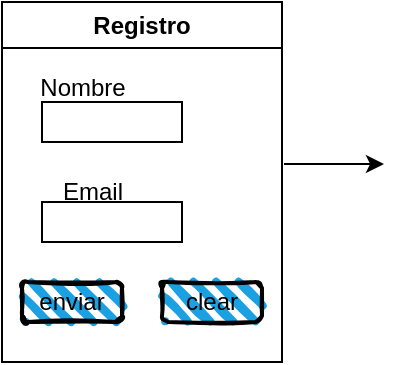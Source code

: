 <mxfile version="21.6.1" type="github">
  <diagram name="Página-1" id="iCWF2OASFUzqBn4Qq3Wk">
    <mxGraphModel dx="1114" dy="584" grid="1" gridSize="10" guides="1" tooltips="1" connect="1" arrows="1" fold="1" page="1" pageScale="1" pageWidth="827" pageHeight="1169" math="0" shadow="0">
      <root>
        <mxCell id="0" />
        <mxCell id="1" parent="0" />
        <mxCell id="Hev8tEymv11EYS9qXBb5-1" value="Registro" style="swimlane;whiteSpace=wrap;html=1;" parent="1" vertex="1">
          <mxGeometry x="50" y="20" width="140" height="180" as="geometry" />
        </mxCell>
        <mxCell id="Hev8tEymv11EYS9qXBb5-6" value="" style="whiteSpace=wrap;html=1;" parent="Hev8tEymv11EYS9qXBb5-1" vertex="1">
          <mxGeometry x="20" y="50" width="70" height="20" as="geometry" />
        </mxCell>
        <mxCell id="Hev8tEymv11EYS9qXBb5-8" value="" style="whiteSpace=wrap;html=1;" parent="Hev8tEymv11EYS9qXBb5-1" vertex="1">
          <mxGeometry x="20" y="100" width="70" height="20" as="geometry" />
        </mxCell>
        <mxCell id="Hev8tEymv11EYS9qXBb5-11" value="Email" style="text;html=1;align=center;verticalAlign=middle;resizable=0;points=[];autosize=1;strokeColor=none;fillColor=none;" parent="Hev8tEymv11EYS9qXBb5-1" vertex="1">
          <mxGeometry x="20" y="80" width="50" height="30" as="geometry" />
        </mxCell>
        <mxCell id="Hev8tEymv11EYS9qXBb5-12" value="enviar" style="rounded=1;whiteSpace=wrap;html=1;strokeWidth=2;fillWeight=4;hachureGap=8;hachureAngle=45;fillColor=#1ba1e2;sketch=1;" parent="Hev8tEymv11EYS9qXBb5-1" vertex="1">
          <mxGeometry x="10" y="140" width="50" height="20" as="geometry" />
        </mxCell>
        <mxCell id="Hev8tEymv11EYS9qXBb5-13" value="clear" style="rounded=1;whiteSpace=wrap;html=1;strokeWidth=2;fillWeight=4;hachureGap=8;hachureAngle=45;fillColor=#1ba1e2;sketch=1;" parent="Hev8tEymv11EYS9qXBb5-1" vertex="1">
          <mxGeometry x="80" y="140" width="50" height="20" as="geometry" />
        </mxCell>
        <mxCell id="Hev8tEymv11EYS9qXBb5-9" value="Nombre" style="text;html=1;align=center;verticalAlign=middle;resizable=0;points=[];autosize=1;strokeColor=none;fillColor=none;" parent="1" vertex="1">
          <mxGeometry x="55" y="48" width="70" height="30" as="geometry" />
        </mxCell>
        <mxCell id="Ue39BaFMiQ1ynFUCE5Yl-2" value="" style="endArrow=classic;html=1;rounded=0;" edge="1" parent="1">
          <mxGeometry width="50" height="50" relative="1" as="geometry">
            <mxPoint x="191" y="101" as="sourcePoint" />
            <mxPoint x="241" y="101" as="targetPoint" />
            <Array as="points">
              <mxPoint x="221" y="101" />
            </Array>
          </mxGeometry>
        </mxCell>
      </root>
    </mxGraphModel>
  </diagram>
</mxfile>

